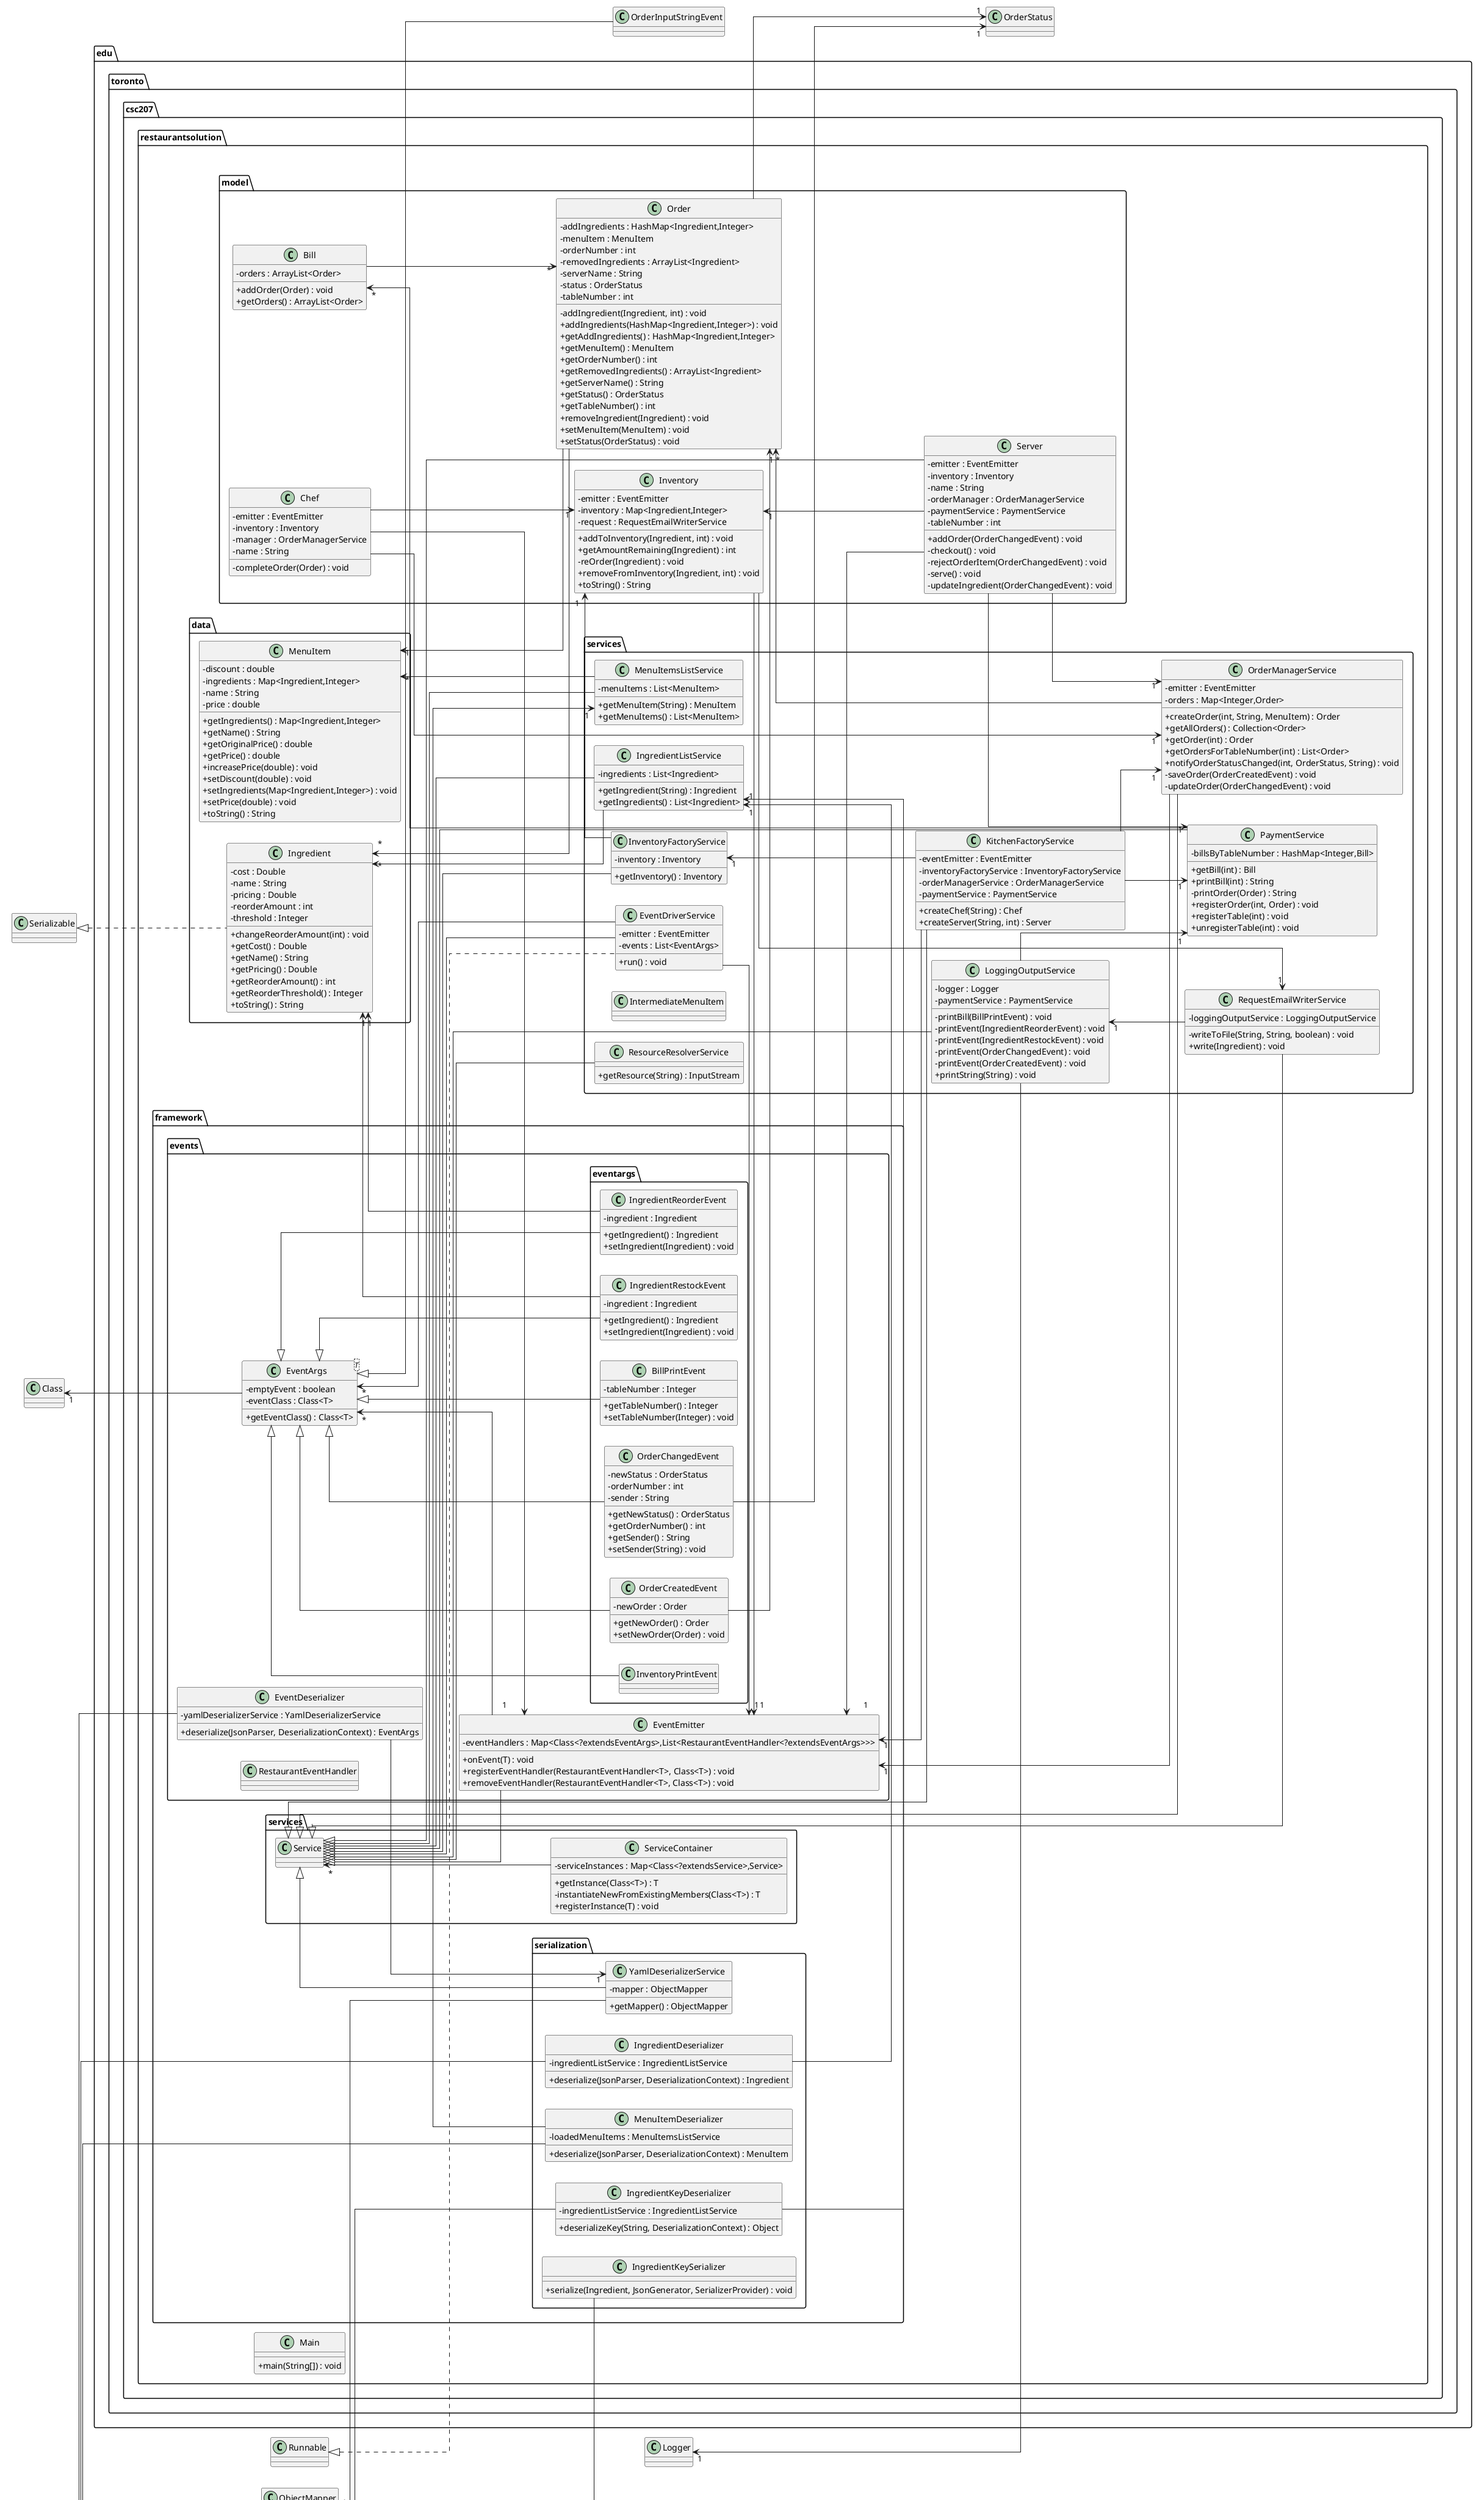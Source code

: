 
@startuml
left to right direction
skinparam classAttributeIconSize 0
skinparam linetype ortho

package edu.toronto.csc207.restaurantsolution.data {
class Ingredient {
	- cost : Double
	- name : String
	- pricing : Double
	- reorderAmount : int
	- threshold : Integer
	+ changeReorderAmount(int) : void
	+ getCost() : Double
	+ getName() : String
	+ getPricing() : Double
	+ getReorderAmount() : int
	+ getReorderThreshold() : Integer
	+ toString() : String
}
class MenuItem {
	- discount : double
	- ingredients : Map<Ingredient,Integer>
	- name : String
	- price : double
	+ getIngredients() : Map<Ingredient,Integer>
	+ getName() : String
	+ getOriginalPrice() : double
	+ getPrice() : double
	+ increasePrice(double) : void
	+ setDiscount(double) : void
	+ setIngredients(Map<Ingredient,Integer>) : void
	+ setPrice(double) : void
	+ toString() : String
}
}
package edu.toronto.csc207.restaurantsolution.framework.events.eventargs {
class BillPrintEvent {
	- tableNumber : Integer
	+ getTableNumber() : Integer
	+ setTableNumber(Integer) : void
}
class IngredientReorderEvent {
	- ingredient : Ingredient
	+ getIngredient() : Ingredient
	+ setIngredient(Ingredient) : void
}
class IngredientRestockEvent {
	- ingredient : Ingredient
	+ getIngredient() : Ingredient
	+ setIngredient(Ingredient) : void
}
class InventoryPrintEvent {
}
class OrderChangedEvent {
	- newStatus : OrderStatus
	- orderNumber : int
	- sender : String
	+ getNewStatus() : OrderStatus
	+ getOrderNumber() : int
	+ getSender() : String
	+ setSender(String) : void
}
class OrderCreatedEvent {
	- newOrder : Order
	+ getNewOrder() : Order
	+ setNewOrder(Order) : void
}
}
package edu.toronto.csc207.restaurantsolution.framework.events {
class EventArgs<T> {
	- emptyEvent : boolean
	- eventClass : Class<T>
	+ getEventClass() : Class<T>
}
class EventDeserializer {
	- yamlDeserializerService : YamlDeserializerService
	+ deserialize(JsonParser, DeserializationContext) : EventArgs
}
class EventEmitter {
	- eventHandlers : Map<Class<?extendsEventArgs>,List<RestaurantEventHandler<?extendsEventArgs>>>
	+ onEvent(T) : void
	+ registerEventHandler(RestaurantEventHandler<T>, Class<T>) : void
	+ removeEventHandler(RestaurantEventHandler<T>, Class<T>) : void
}
class RestaurantEventHandler {
}
}
package edu.toronto.csc207.restaurantsolution.framework.serialization {
class IngredientDeserializer {
	- ingredientListService : IngredientListService
	+ deserialize(JsonParser, DeserializationContext) : Ingredient
}
class IngredientKeyDeserializer {
	- ingredientListService : IngredientListService
	+ deserializeKey(String, DeserializationContext) : Object
}
class IngredientKeySerializer {
	+ serialize(Ingredient, JsonGenerator, SerializerProvider) : void
}
class MenuItemDeserializer {
	- loadedMenuItems : MenuItemsListService
	+ deserialize(JsonParser, DeserializationContext) : MenuItem
}
class YamlDeserializerService {
	- mapper : ObjectMapper
	+ getMapper() : ObjectMapper
}
}
package edu.toronto.csc207.restaurantsolution.framework.services {
class Service {
}
class ServiceContainer {
	- serviceInstances : Map<Class<?extendsService>,Service>
	+ getInstance(Class<T>) : T
	- instantiateNewFromExistingMembers(Class<T>) : T
	+ registerInstance(T) : void
}
}
package edu.toronto.csc207.restaurantsolution {
class Main {
	+ main(String[]) : void
}
}
package edu.toronto.csc207.restaurantsolution.model {
class Bill {
	- orders : ArrayList<Order>
	+ addOrder(Order) : void
	+ getOrders() : ArrayList<Order>
}
class Chef {
	- emitter : EventEmitter
	- inventory : Inventory
	- manager : OrderManagerService
	- name : String
	- completeOrder(Order) : void
}
class Inventory {
	- emitter : EventEmitter
	- inventory : Map<Ingredient,Integer>
	- request : RequestEmailWriterService
	+ addToInventory(Ingredient, int) : void
	+ getAmountRemaining(Ingredient) : int
	- reOrder(Ingredient) : void
	+ removeFromInventory(Ingredient, int) : void
	+ toString() : String
}
class Order {
	- addIngredients : HashMap<Ingredient,Integer>
	- menuItem : MenuItem
	- orderNumber : int
	- removedIngredients : ArrayList<Ingredient>
	- serverName : String
	- status : OrderStatus
	- tableNumber : int
	- addIngredient(Ingredient, int) : void
	+ addIngredients(HashMap<Ingredient,Integer>) : void
	+ getAddIngredients() : HashMap<Ingredient,Integer>
	+ getMenuItem() : MenuItem
	+ getOrderNumber() : int
	+ getRemovedIngredients() : ArrayList<Ingredient>
	+ getServerName() : String
	+ getStatus() : OrderStatus
	+ getTableNumber() : int
	+ removeIngredient(Ingredient) : void
	+ setMenuItem(MenuItem) : void
	+ setStatus(OrderStatus) : void
}
class Server {
	- emitter : EventEmitter
	- inventory : Inventory
	- name : String
	- orderManager : OrderManagerService
	- paymentService : PaymentService
	- tableNumber : int
	+ addOrder(OrderChangedEvent) : void
	- checkout() : void
	- rejectOrderItem(OrderChangedEvent) : void
	- serve() : void
	- updateIngredient(OrderChangedEvent) : void
}
}
package edu.toronto.csc207.restaurantsolution.services {
class EventDriverService {
	- emitter : EventEmitter
	- events : List<EventArgs>
	+ run() : void
}
class IngredientListService {
	- ingredients : List<Ingredient>
	+ getIngredient(String) : Ingredient
	+ getIngredients() : List<Ingredient>
}
class InventoryFactoryService {
	- inventory : Inventory
	+ getInventory() : Inventory
}
class KitchenFactoryService {
	- eventEmitter : EventEmitter
	- inventoryFactoryService : InventoryFactoryService
	- orderManagerService : OrderManagerService
	- paymentService : PaymentService
	+ createChef(String) : Chef
	+ createServer(String, int) : Server
}
class LoggingOutputService {
	- logger : Logger
	- paymentService : PaymentService
	- printBill(BillPrintEvent) : void
	- printEvent(IngredientReorderEvent) : void
	- printEvent(IngredientRestockEvent) : void
	- printEvent(OrderChangedEvent) : void
	- printEvent(OrderCreatedEvent) : void
	+ printString(String) : void
}
class MenuItemsListService {
	- menuItems : List<MenuItem>
	+ getMenuItem(String) : MenuItem
	+ getMenuItems() : List<MenuItem>
}
class IntermediateMenuItem {
}
class OrderManagerService {
	- emitter : EventEmitter
	- orders : Map<Integer,Order>
	+ createOrder(int, String, MenuItem) : Order
	+ getAllOrders() : Collection<Order>
	+ getOrder(int) : Order
	+ getOrdersForTableNumber(int) : List<Order>
	+ notifyOrderStatusChanged(int, OrderStatus, String) : void
	- saveOrder(OrderCreatedEvent) : void
	- updateOrder(OrderChangedEvent) : void
}
class PaymentService {
	- billsByTableNumber : HashMap<Integer,Bill>
	+ getBill(int) : Bill
	+ printBill(int) : String
	- printOrder(Order) : String
	+ registerOrder(int, Order) : void
	+ registerTable(int) : void
	+ unregisterTable(int) : void
}
class RequestEmailWriterService {
	- loggingOutputService : LoggingOutputService
	- writeToFile(String, String, boolean) : void
	+ write(Ingredient) : void
}
class ResourceResolverService {
	+ getResource(String) : InputStream
}
}
EventArgs <|-- BillPrintEvent
EventArgs <|-- IngredientReorderEvent
EventArgs <|-- IngredientRestockEvent
EventArgs <|-- InventoryPrintEvent
EventArgs <|-- OrderChangedEvent
EventArgs <|-- OrderCreatedEvent
StdDeserializer <|-- EventDeserializer
Service <|-- EventEmitter
StdDeserializer <|-- IngredientDeserializer
KeyDeserializer <|-- IngredientKeyDeserializer
StdSerializer <|-- IngredientKeySerializer
StdDeserializer <|-- MenuItemDeserializer
Service <|-- YamlDeserializerService
Service <|-- Server
Service <|-- EventDriverService
Service <|-- IngredientListService
Service <|-- InventoryFactoryService
Service <|-- KitchenFactoryService
Service <|-- LoggingOutputService
Service <|-- MenuItemsListService
Service <|-- OrderManagerService
Service <|-- PaymentService
Service <|-- RequestEmailWriterService
Service <|-- ResourceResolverService
EventArgs <|-- OrderInputStringEvent
Serializable <|.. Ingredient
Runnable <|.. EventDriverService
Order "*" <-- OrderManagerService
MenuItemDeserializer --> "1" MenuItemsListService
Bill --> "*" Order
OrderChangedEvent --> "1" OrderStatus
Chef --> "1" EventEmitter
Chef --> "1" OrderManagerService
KitchenFactoryService --> "1" OrderManagerService
Ingredient "*" <-- Order
ObjectMapper "1" <-- YamlDeserializerService
Bill "*" <-- PaymentService
IngredientKeyDeserializer --> "1" IngredientListService
PaymentService "1" <-- Server
Ingredient "1" <-- IngredientRestockEvent
IngredientDeserializer --> "1" IngredientListService
OrderManagerService "1" <-- Server
Service "*" <-- ServiceContainer
KitchenFactoryService --> "1" PaymentService
InventoryFactoryService "1" <-- KitchenFactoryService
EventEmitter "1" <-- OrderManagerService
Class "1" <-- EventArgs
EventEmitter "1" <-- KitchenFactoryService
EventDeserializer --> "1" YamlDeserializerService
Ingredient "1" <-- IngredientReorderEvent
Logger "1" <-- LoggingOutputService
LoggingOutputService "1" <-- RequestEmailWriterService
EventArgs "*" <-- EventEmitter
Order "1" <-- OrderCreatedEvent
Inventory "1" <-- InventoryFactoryService
MenuItem "1" <-- Order
EventEmitter "1" <-- Server
Chef --> "1" Inventory
EventArgs "*" <-- EventDriverService
Order --> "1" OrderStatus
Inventory --> "1" RequestEmailWriterService
EventDriverService --> "1" EventEmitter
EventEmitter "1" <-- Inventory
Ingredient "*" <-- IngredientListService
Inventory "1" <-- Server
LoggingOutputService --> "1" PaymentService
MenuItem "*" <-- MenuItemsListService
@enduml
